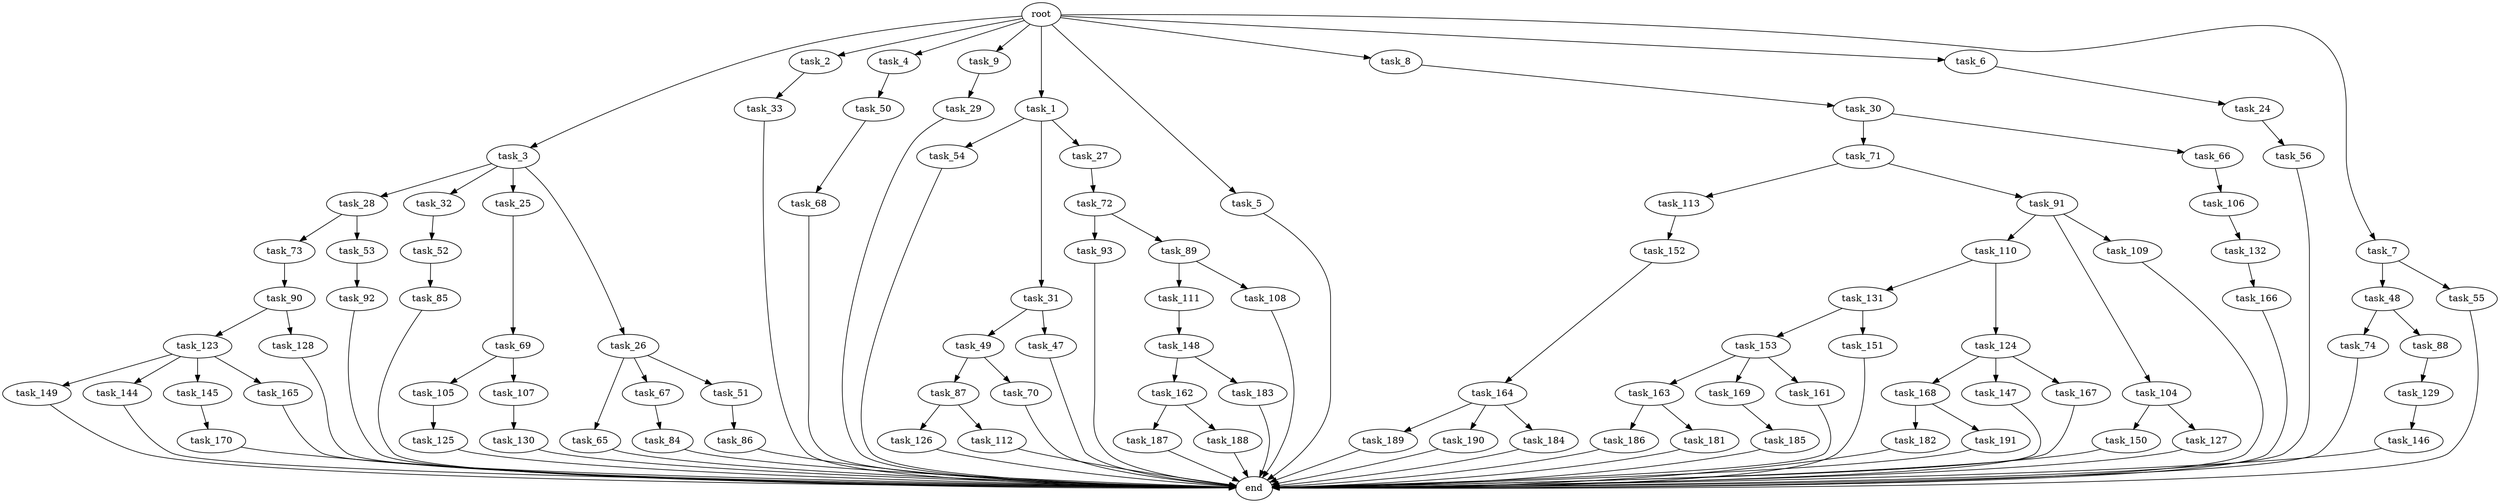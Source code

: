 digraph G {
  task_65 [size="1099511627.776000"];
  task_113 [size="429496729.600000"];
  task_162 [size="274877906.944000"];
  task_149 [size="68719476.736000"];
  task_105 [size="841813590.016000"];
  task_72 [size="1391569403.904000"];
  task_54 [size="154618822.656000"];
  task_166 [size="274877906.944000"];
  task_163 [size="618475290.624000"];
  task_150 [size="154618822.656000"];
  task_56 [size="68719476.736000"];
  task_170 [size="154618822.656000"];
  task_93 [size="429496729.600000"];
  task_28 [size="68719476.736000"];
  task_3 [size="2.048000"];
  task_49 [size="1099511627.776000"];
  task_71 [size="154618822.656000"];
  task_31 [size="154618822.656000"];
  task_50 [size="1391569403.904000"];
  task_146 [size="274877906.944000"];
  task_90 [size="1717986918.400000"];
  task_27 [size="154618822.656000"];
  task_168 [size="618475290.624000"];
  task_147 [size="618475290.624000"];
  task_153 [size="68719476.736000"];
  task_111 [size="154618822.656000"];
  task_164 [size="618475290.624000"];
  task_126 [size="154618822.656000"];
  task_52 [size="154618822.656000"];
  task_2 [size="2.048000"];
  task_48 [size="1391569403.904000"];
  task_67 [size="1099511627.776000"];
  task_112 [size="154618822.656000"];
  task_110 [size="274877906.944000"];
  task_186 [size="429496729.600000"];
  task_30 [size="1391569403.904000"];
  task_169 [size="618475290.624000"];
  task_104 [size="274877906.944000"];
  task_33 [size="1099511627.776000"];
  task_4 [size="2.048000"];
  task_109 [size="274877906.944000"];
  task_182 [size="1391569403.904000"];
  task_151 [size="68719476.736000"];
  task_85 [size="618475290.624000"];
  task_92 [size="618475290.624000"];
  task_129 [size="618475290.624000"];
  task_152 [size="1391569403.904000"];
  task_74 [size="1717986918.400000"];
  task_181 [size="429496729.600000"];
  task_91 [size="429496729.600000"];
  task_89 [size="429496729.600000"];
  task_24 [size="841813590.016000"];
  task_73 [size="154618822.656000"];
  task_9 [size="2.048000"];
  task_32 [size="68719476.736000"];
  task_130 [size="1391569403.904000"];
  task_25 [size="68719476.736000"];
  task_144 [size="68719476.736000"];
  task_148 [size="1099511627.776000"];
  task_86 [size="618475290.624000"];
  task_189 [size="274877906.944000"];
  task_1 [size="2.048000"];
  task_107 [size="841813590.016000"];
  task_26 [size="68719476.736000"];
  task_69 [size="274877906.944000"];
  task_167 [size="618475290.624000"];
  task_5 [size="2.048000"];
  task_185 [size="154618822.656000"];
  task_190 [size="274877906.944000"];
  task_88 [size="1717986918.400000"];
  end [size="0.000000"];
  task_8 [size="2.048000"];
  task_87 [size="1391569403.904000"];
  task_84 [size="841813590.016000"];
  task_108 [size="154618822.656000"];
  task_183 [size="274877906.944000"];
  task_131 [size="841813590.016000"];
  task_132 [size="154618822.656000"];
  task_127 [size="154618822.656000"];
  task_29 [size="1717986918.400000"];
  task_145 [size="68719476.736000"];
  task_55 [size="1391569403.904000"];
  task_53 [size="154618822.656000"];
  root [size="0.000000"];
  task_187 [size="618475290.624000"];
  task_47 [size="1099511627.776000"];
  task_123 [size="1391569403.904000"];
  task_184 [size="274877906.944000"];
  task_128 [size="1391569403.904000"];
  task_106 [size="1391569403.904000"];
  task_6 [size="2.048000"];
  task_70 [size="1391569403.904000"];
  task_191 [size="1391569403.904000"];
  task_188 [size="618475290.624000"];
  task_165 [size="68719476.736000"];
  task_161 [size="618475290.624000"];
  task_51 [size="1099511627.776000"];
  task_125 [size="1099511627.776000"];
  task_124 [size="841813590.016000"];
  task_7 [size="2.048000"];
  task_68 [size="1717986918.400000"];
  task_66 [size="154618822.656000"];

  task_65 -> end [size="1.000000"];
  task_113 -> task_152 [size="679477248.000000"];
  task_162 -> task_188 [size="301989888.000000"];
  task_162 -> task_187 [size="301989888.000000"];
  task_149 -> end [size="1.000000"];
  task_105 -> task_125 [size="536870912.000000"];
  task_72 -> task_93 [size="209715200.000000"];
  task_72 -> task_89 [size="209715200.000000"];
  task_54 -> end [size="1.000000"];
  task_166 -> end [size="1.000000"];
  task_163 -> task_181 [size="209715200.000000"];
  task_163 -> task_186 [size="209715200.000000"];
  task_150 -> end [size="1.000000"];
  task_56 -> end [size="1.000000"];
  task_170 -> end [size="1.000000"];
  task_93 -> end [size="1.000000"];
  task_28 -> task_53 [size="75497472.000000"];
  task_28 -> task_73 [size="75497472.000000"];
  task_3 -> task_26 [size="33554432.000000"];
  task_3 -> task_25 [size="33554432.000000"];
  task_3 -> task_28 [size="33554432.000000"];
  task_3 -> task_32 [size="33554432.000000"];
  task_49 -> task_70 [size="679477248.000000"];
  task_49 -> task_87 [size="679477248.000000"];
  task_71 -> task_91 [size="209715200.000000"];
  task_71 -> task_113 [size="209715200.000000"];
  task_31 -> task_49 [size="536870912.000000"];
  task_31 -> task_47 [size="536870912.000000"];
  task_50 -> task_68 [size="838860800.000000"];
  task_146 -> end [size="1.000000"];
  task_90 -> task_128 [size="679477248.000000"];
  task_90 -> task_123 [size="679477248.000000"];
  task_27 -> task_72 [size="679477248.000000"];
  task_168 -> task_191 [size="679477248.000000"];
  task_168 -> task_182 [size="679477248.000000"];
  task_147 -> end [size="1.000000"];
  task_153 -> task_169 [size="301989888.000000"];
  task_153 -> task_161 [size="301989888.000000"];
  task_153 -> task_163 [size="301989888.000000"];
  task_111 -> task_148 [size="536870912.000000"];
  task_164 -> task_189 [size="134217728.000000"];
  task_164 -> task_190 [size="134217728.000000"];
  task_164 -> task_184 [size="134217728.000000"];
  task_126 -> end [size="1.000000"];
  task_52 -> task_85 [size="301989888.000000"];
  task_2 -> task_33 [size="536870912.000000"];
  task_48 -> task_74 [size="838860800.000000"];
  task_48 -> task_88 [size="838860800.000000"];
  task_67 -> task_84 [size="411041792.000000"];
  task_112 -> end [size="1.000000"];
  task_110 -> task_124 [size="411041792.000000"];
  task_110 -> task_131 [size="411041792.000000"];
  task_186 -> end [size="1.000000"];
  task_30 -> task_66 [size="75497472.000000"];
  task_30 -> task_71 [size="75497472.000000"];
  task_169 -> task_185 [size="75497472.000000"];
  task_104 -> task_127 [size="75497472.000000"];
  task_104 -> task_150 [size="75497472.000000"];
  task_33 -> end [size="1.000000"];
  task_4 -> task_50 [size="679477248.000000"];
  task_109 -> end [size="1.000000"];
  task_182 -> end [size="1.000000"];
  task_151 -> end [size="1.000000"];
  task_85 -> end [size="1.000000"];
  task_92 -> end [size="1.000000"];
  task_129 -> task_146 [size="134217728.000000"];
  task_152 -> task_164 [size="301989888.000000"];
  task_74 -> end [size="1.000000"];
  task_181 -> end [size="1.000000"];
  task_91 -> task_110 [size="134217728.000000"];
  task_91 -> task_109 [size="134217728.000000"];
  task_91 -> task_104 [size="134217728.000000"];
  task_89 -> task_111 [size="75497472.000000"];
  task_89 -> task_108 [size="75497472.000000"];
  task_24 -> task_56 [size="33554432.000000"];
  task_73 -> task_90 [size="838860800.000000"];
  task_9 -> task_29 [size="838860800.000000"];
  task_32 -> task_52 [size="75497472.000000"];
  task_130 -> end [size="1.000000"];
  task_25 -> task_69 [size="134217728.000000"];
  task_144 -> end [size="1.000000"];
  task_148 -> task_183 [size="134217728.000000"];
  task_148 -> task_162 [size="134217728.000000"];
  task_86 -> end [size="1.000000"];
  task_189 -> end [size="1.000000"];
  task_1 -> task_27 [size="75497472.000000"];
  task_1 -> task_31 [size="75497472.000000"];
  task_1 -> task_54 [size="75497472.000000"];
  task_107 -> task_130 [size="679477248.000000"];
  task_26 -> task_65 [size="536870912.000000"];
  task_26 -> task_51 [size="536870912.000000"];
  task_26 -> task_67 [size="536870912.000000"];
  task_69 -> task_107 [size="411041792.000000"];
  task_69 -> task_105 [size="411041792.000000"];
  task_167 -> end [size="1.000000"];
  task_5 -> end [size="1.000000"];
  task_185 -> end [size="1.000000"];
  task_190 -> end [size="1.000000"];
  task_88 -> task_129 [size="301989888.000000"];
  task_8 -> task_30 [size="679477248.000000"];
  task_87 -> task_126 [size="75497472.000000"];
  task_87 -> task_112 [size="75497472.000000"];
  task_84 -> end [size="1.000000"];
  task_108 -> end [size="1.000000"];
  task_183 -> end [size="1.000000"];
  task_131 -> task_151 [size="33554432.000000"];
  task_131 -> task_153 [size="33554432.000000"];
  task_132 -> task_166 [size="134217728.000000"];
  task_127 -> end [size="1.000000"];
  task_29 -> end [size="1.000000"];
  task_145 -> task_170 [size="75497472.000000"];
  task_55 -> end [size="1.000000"];
  task_53 -> task_92 [size="301989888.000000"];
  root -> task_2 [size="1.000000"];
  root -> task_6 [size="1.000000"];
  root -> task_4 [size="1.000000"];
  root -> task_5 [size="1.000000"];
  root -> task_3 [size="1.000000"];
  root -> task_9 [size="1.000000"];
  root -> task_8 [size="1.000000"];
  root -> task_7 [size="1.000000"];
  root -> task_1 [size="1.000000"];
  task_187 -> end [size="1.000000"];
  task_47 -> end [size="1.000000"];
  task_123 -> task_165 [size="33554432.000000"];
  task_123 -> task_145 [size="33554432.000000"];
  task_123 -> task_149 [size="33554432.000000"];
  task_123 -> task_144 [size="33554432.000000"];
  task_184 -> end [size="1.000000"];
  task_128 -> end [size="1.000000"];
  task_106 -> task_132 [size="75497472.000000"];
  task_6 -> task_24 [size="411041792.000000"];
  task_70 -> end [size="1.000000"];
  task_191 -> end [size="1.000000"];
  task_188 -> end [size="1.000000"];
  task_165 -> end [size="1.000000"];
  task_161 -> end [size="1.000000"];
  task_51 -> task_86 [size="301989888.000000"];
  task_125 -> end [size="1.000000"];
  task_124 -> task_168 [size="301989888.000000"];
  task_124 -> task_147 [size="301989888.000000"];
  task_124 -> task_167 [size="301989888.000000"];
  task_7 -> task_48 [size="679477248.000000"];
  task_7 -> task_55 [size="679477248.000000"];
  task_68 -> end [size="1.000000"];
  task_66 -> task_106 [size="679477248.000000"];
}
